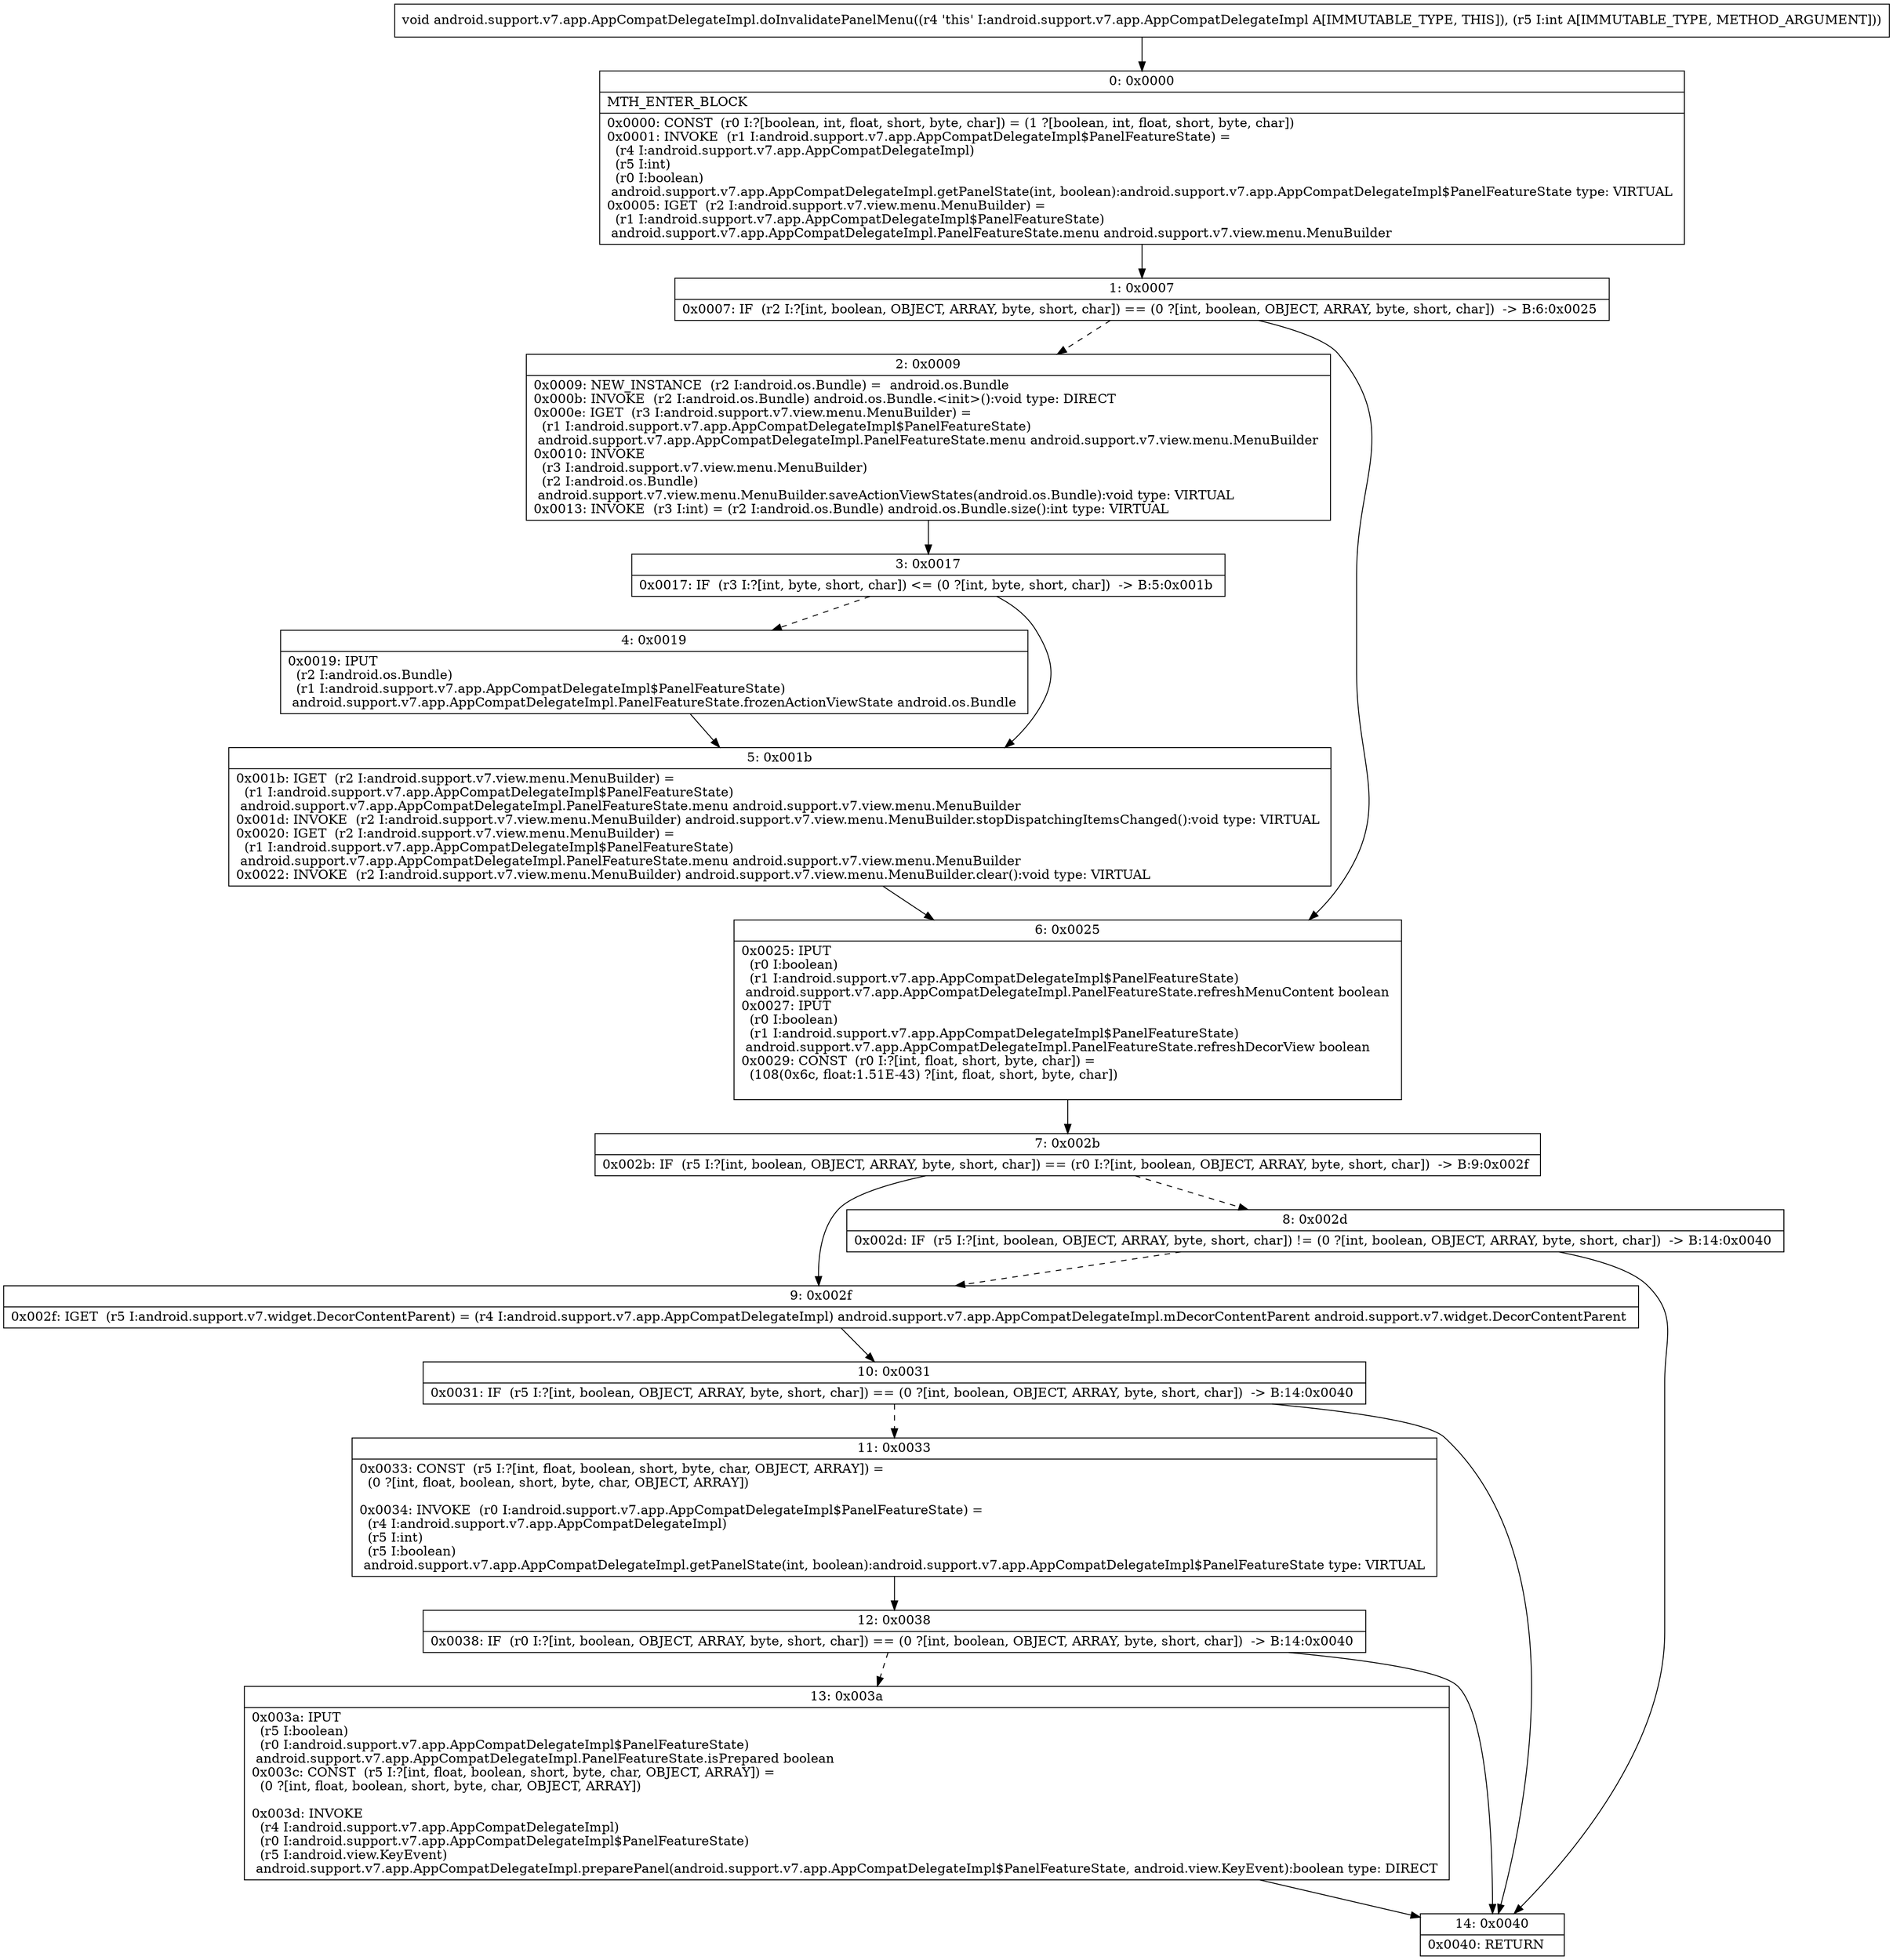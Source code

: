 digraph "CFG forandroid.support.v7.app.AppCompatDelegateImpl.doInvalidatePanelMenu(I)V" {
Node_0 [shape=record,label="{0\:\ 0x0000|MTH_ENTER_BLOCK\l|0x0000: CONST  (r0 I:?[boolean, int, float, short, byte, char]) = (1 ?[boolean, int, float, short, byte, char]) \l0x0001: INVOKE  (r1 I:android.support.v7.app.AppCompatDelegateImpl$PanelFeatureState) = \l  (r4 I:android.support.v7.app.AppCompatDelegateImpl)\l  (r5 I:int)\l  (r0 I:boolean)\l android.support.v7.app.AppCompatDelegateImpl.getPanelState(int, boolean):android.support.v7.app.AppCompatDelegateImpl$PanelFeatureState type: VIRTUAL \l0x0005: IGET  (r2 I:android.support.v7.view.menu.MenuBuilder) = \l  (r1 I:android.support.v7.app.AppCompatDelegateImpl$PanelFeatureState)\l android.support.v7.app.AppCompatDelegateImpl.PanelFeatureState.menu android.support.v7.view.menu.MenuBuilder \l}"];
Node_1 [shape=record,label="{1\:\ 0x0007|0x0007: IF  (r2 I:?[int, boolean, OBJECT, ARRAY, byte, short, char]) == (0 ?[int, boolean, OBJECT, ARRAY, byte, short, char])  \-\> B:6:0x0025 \l}"];
Node_2 [shape=record,label="{2\:\ 0x0009|0x0009: NEW_INSTANCE  (r2 I:android.os.Bundle) =  android.os.Bundle \l0x000b: INVOKE  (r2 I:android.os.Bundle) android.os.Bundle.\<init\>():void type: DIRECT \l0x000e: IGET  (r3 I:android.support.v7.view.menu.MenuBuilder) = \l  (r1 I:android.support.v7.app.AppCompatDelegateImpl$PanelFeatureState)\l android.support.v7.app.AppCompatDelegateImpl.PanelFeatureState.menu android.support.v7.view.menu.MenuBuilder \l0x0010: INVOKE  \l  (r3 I:android.support.v7.view.menu.MenuBuilder)\l  (r2 I:android.os.Bundle)\l android.support.v7.view.menu.MenuBuilder.saveActionViewStates(android.os.Bundle):void type: VIRTUAL \l0x0013: INVOKE  (r3 I:int) = (r2 I:android.os.Bundle) android.os.Bundle.size():int type: VIRTUAL \l}"];
Node_3 [shape=record,label="{3\:\ 0x0017|0x0017: IF  (r3 I:?[int, byte, short, char]) \<= (0 ?[int, byte, short, char])  \-\> B:5:0x001b \l}"];
Node_4 [shape=record,label="{4\:\ 0x0019|0x0019: IPUT  \l  (r2 I:android.os.Bundle)\l  (r1 I:android.support.v7.app.AppCompatDelegateImpl$PanelFeatureState)\l android.support.v7.app.AppCompatDelegateImpl.PanelFeatureState.frozenActionViewState android.os.Bundle \l}"];
Node_5 [shape=record,label="{5\:\ 0x001b|0x001b: IGET  (r2 I:android.support.v7.view.menu.MenuBuilder) = \l  (r1 I:android.support.v7.app.AppCompatDelegateImpl$PanelFeatureState)\l android.support.v7.app.AppCompatDelegateImpl.PanelFeatureState.menu android.support.v7.view.menu.MenuBuilder \l0x001d: INVOKE  (r2 I:android.support.v7.view.menu.MenuBuilder) android.support.v7.view.menu.MenuBuilder.stopDispatchingItemsChanged():void type: VIRTUAL \l0x0020: IGET  (r2 I:android.support.v7.view.menu.MenuBuilder) = \l  (r1 I:android.support.v7.app.AppCompatDelegateImpl$PanelFeatureState)\l android.support.v7.app.AppCompatDelegateImpl.PanelFeatureState.menu android.support.v7.view.menu.MenuBuilder \l0x0022: INVOKE  (r2 I:android.support.v7.view.menu.MenuBuilder) android.support.v7.view.menu.MenuBuilder.clear():void type: VIRTUAL \l}"];
Node_6 [shape=record,label="{6\:\ 0x0025|0x0025: IPUT  \l  (r0 I:boolean)\l  (r1 I:android.support.v7.app.AppCompatDelegateImpl$PanelFeatureState)\l android.support.v7.app.AppCompatDelegateImpl.PanelFeatureState.refreshMenuContent boolean \l0x0027: IPUT  \l  (r0 I:boolean)\l  (r1 I:android.support.v7.app.AppCompatDelegateImpl$PanelFeatureState)\l android.support.v7.app.AppCompatDelegateImpl.PanelFeatureState.refreshDecorView boolean \l0x0029: CONST  (r0 I:?[int, float, short, byte, char]) = \l  (108(0x6c, float:1.51E\-43) ?[int, float, short, byte, char])\l \l}"];
Node_7 [shape=record,label="{7\:\ 0x002b|0x002b: IF  (r5 I:?[int, boolean, OBJECT, ARRAY, byte, short, char]) == (r0 I:?[int, boolean, OBJECT, ARRAY, byte, short, char])  \-\> B:9:0x002f \l}"];
Node_8 [shape=record,label="{8\:\ 0x002d|0x002d: IF  (r5 I:?[int, boolean, OBJECT, ARRAY, byte, short, char]) != (0 ?[int, boolean, OBJECT, ARRAY, byte, short, char])  \-\> B:14:0x0040 \l}"];
Node_9 [shape=record,label="{9\:\ 0x002f|0x002f: IGET  (r5 I:android.support.v7.widget.DecorContentParent) = (r4 I:android.support.v7.app.AppCompatDelegateImpl) android.support.v7.app.AppCompatDelegateImpl.mDecorContentParent android.support.v7.widget.DecorContentParent \l}"];
Node_10 [shape=record,label="{10\:\ 0x0031|0x0031: IF  (r5 I:?[int, boolean, OBJECT, ARRAY, byte, short, char]) == (0 ?[int, boolean, OBJECT, ARRAY, byte, short, char])  \-\> B:14:0x0040 \l}"];
Node_11 [shape=record,label="{11\:\ 0x0033|0x0033: CONST  (r5 I:?[int, float, boolean, short, byte, char, OBJECT, ARRAY]) = \l  (0 ?[int, float, boolean, short, byte, char, OBJECT, ARRAY])\l \l0x0034: INVOKE  (r0 I:android.support.v7.app.AppCompatDelegateImpl$PanelFeatureState) = \l  (r4 I:android.support.v7.app.AppCompatDelegateImpl)\l  (r5 I:int)\l  (r5 I:boolean)\l android.support.v7.app.AppCompatDelegateImpl.getPanelState(int, boolean):android.support.v7.app.AppCompatDelegateImpl$PanelFeatureState type: VIRTUAL \l}"];
Node_12 [shape=record,label="{12\:\ 0x0038|0x0038: IF  (r0 I:?[int, boolean, OBJECT, ARRAY, byte, short, char]) == (0 ?[int, boolean, OBJECT, ARRAY, byte, short, char])  \-\> B:14:0x0040 \l}"];
Node_13 [shape=record,label="{13\:\ 0x003a|0x003a: IPUT  \l  (r5 I:boolean)\l  (r0 I:android.support.v7.app.AppCompatDelegateImpl$PanelFeatureState)\l android.support.v7.app.AppCompatDelegateImpl.PanelFeatureState.isPrepared boolean \l0x003c: CONST  (r5 I:?[int, float, boolean, short, byte, char, OBJECT, ARRAY]) = \l  (0 ?[int, float, boolean, short, byte, char, OBJECT, ARRAY])\l \l0x003d: INVOKE  \l  (r4 I:android.support.v7.app.AppCompatDelegateImpl)\l  (r0 I:android.support.v7.app.AppCompatDelegateImpl$PanelFeatureState)\l  (r5 I:android.view.KeyEvent)\l android.support.v7.app.AppCompatDelegateImpl.preparePanel(android.support.v7.app.AppCompatDelegateImpl$PanelFeatureState, android.view.KeyEvent):boolean type: DIRECT \l}"];
Node_14 [shape=record,label="{14\:\ 0x0040|0x0040: RETURN   \l}"];
MethodNode[shape=record,label="{void android.support.v7.app.AppCompatDelegateImpl.doInvalidatePanelMenu((r4 'this' I:android.support.v7.app.AppCompatDelegateImpl A[IMMUTABLE_TYPE, THIS]), (r5 I:int A[IMMUTABLE_TYPE, METHOD_ARGUMENT])) }"];
MethodNode -> Node_0;
Node_0 -> Node_1;
Node_1 -> Node_2[style=dashed];
Node_1 -> Node_6;
Node_2 -> Node_3;
Node_3 -> Node_4[style=dashed];
Node_3 -> Node_5;
Node_4 -> Node_5;
Node_5 -> Node_6;
Node_6 -> Node_7;
Node_7 -> Node_8[style=dashed];
Node_7 -> Node_9;
Node_8 -> Node_9[style=dashed];
Node_8 -> Node_14;
Node_9 -> Node_10;
Node_10 -> Node_11[style=dashed];
Node_10 -> Node_14;
Node_11 -> Node_12;
Node_12 -> Node_13[style=dashed];
Node_12 -> Node_14;
Node_13 -> Node_14;
}

